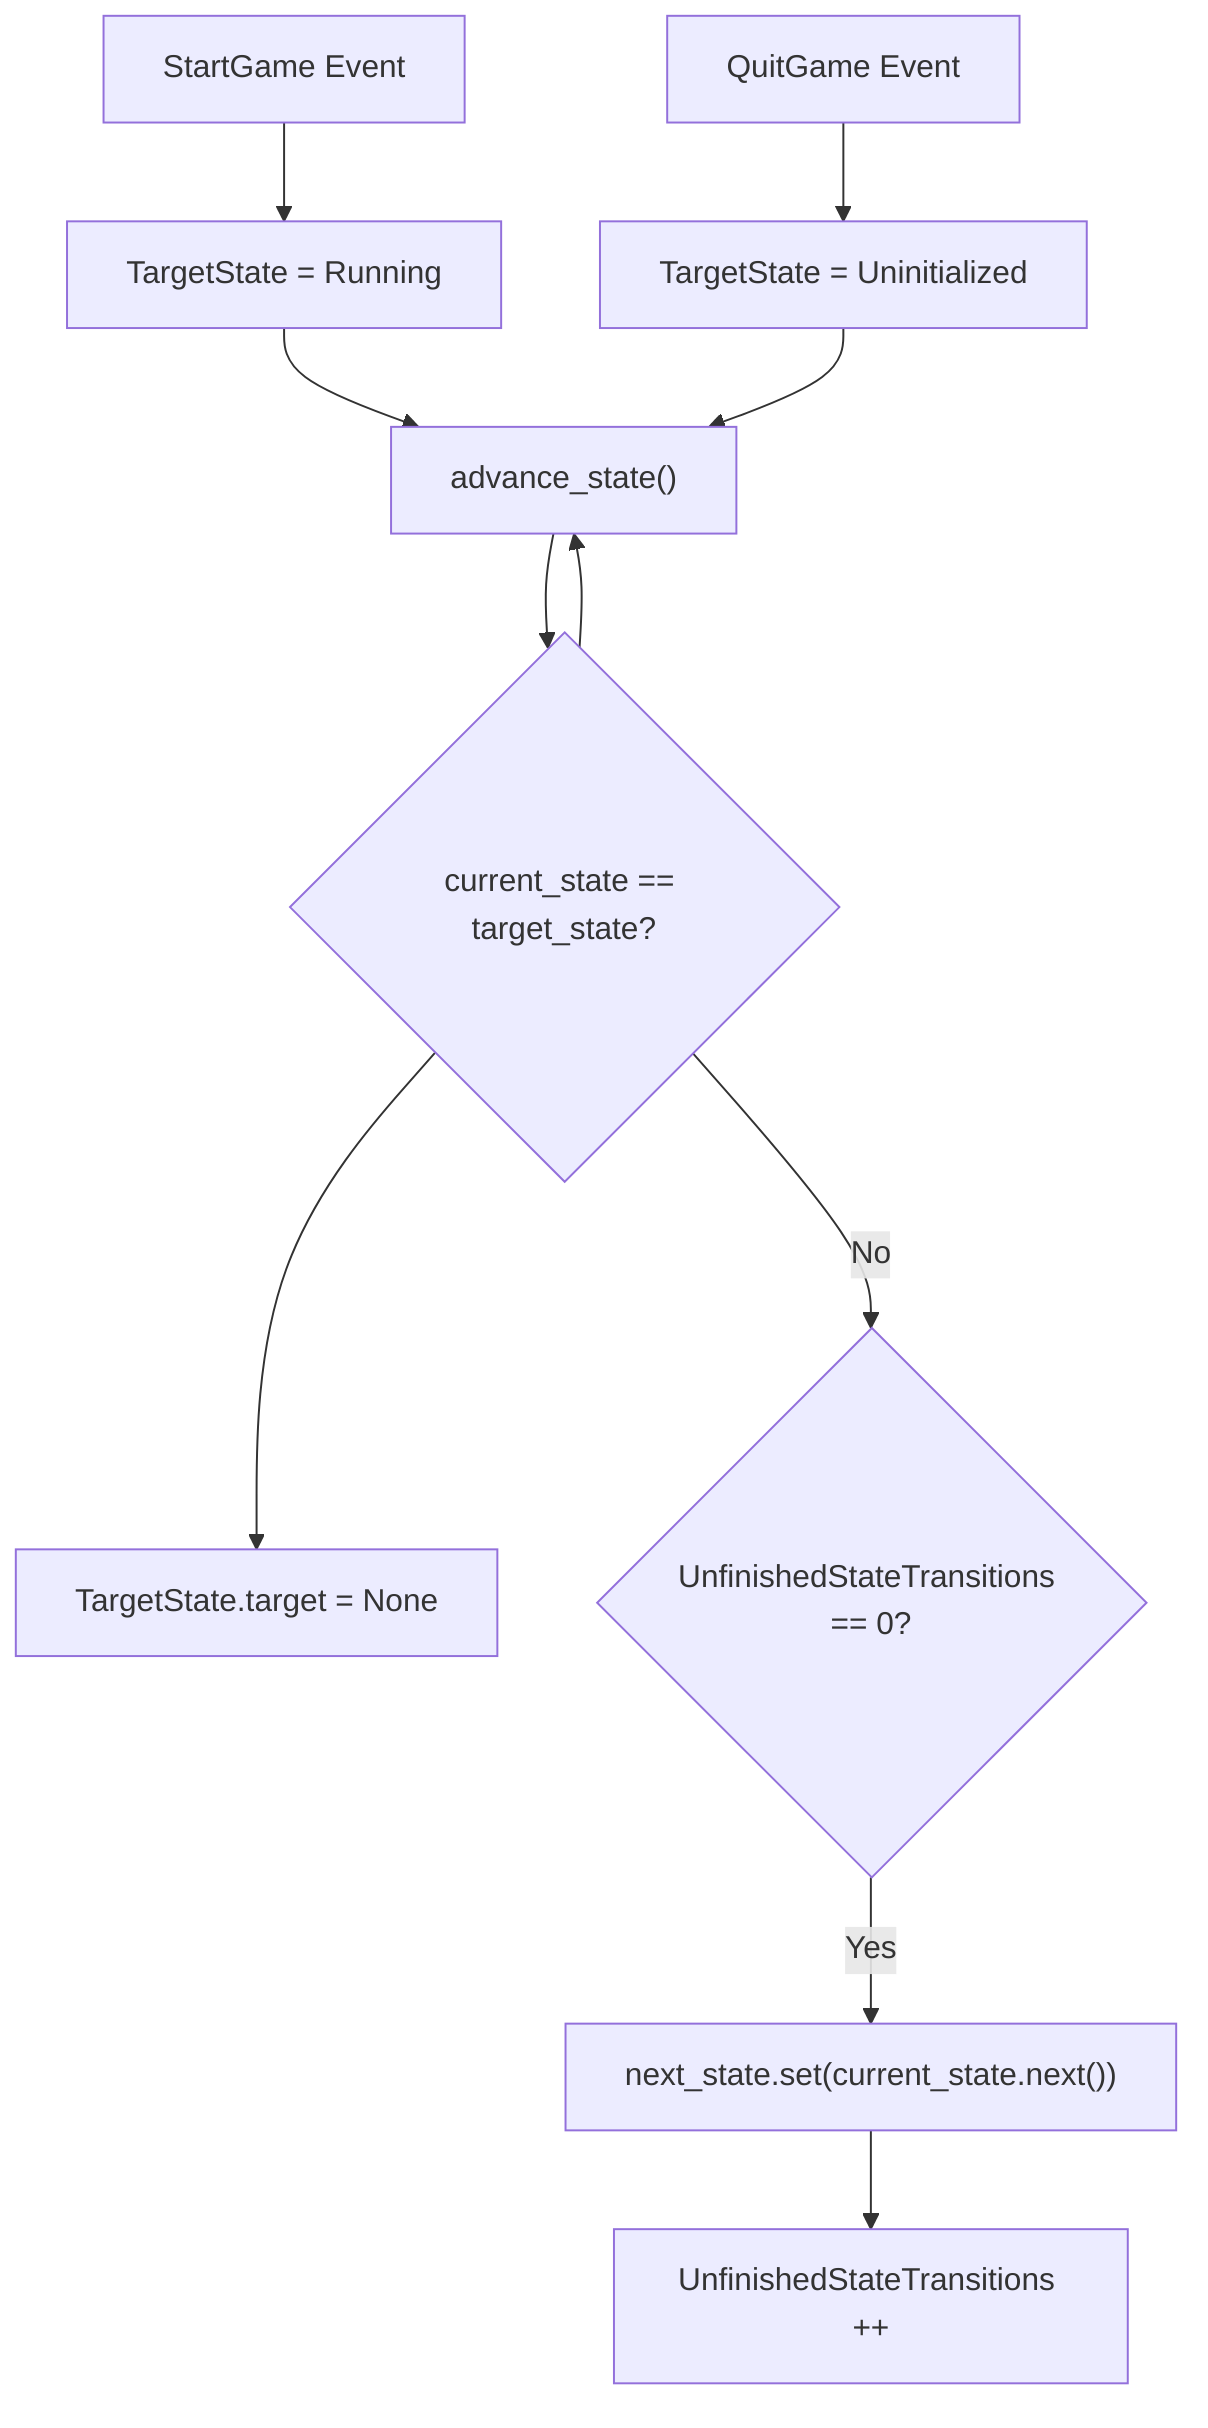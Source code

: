 flowchart TD
    StartGame["StartGame Event"]
    QuitGame["QuitGame Event"]
    SetRunning["TargetState = Running"]
    SetUninitialized["TargetState = Uninitialized"]
    Advance["advance_state()"]
    CurrentEqTarget{"current_state == target_state?"}
    ClearTarget["TargetState.target = None"]
    TransitionsEmpty{"UnfinishedStateTransitions == 0?"}
    StepNext["next_state.set(current_state.next())"]
    IncreaseUnfinished["UnfinishedStateTransitions ++"]

    StartGame --> SetRunning --> Advance
    QuitGame --> SetUninitialized --> Advance
    CurrentEqTarget --> Advance

    Advance --> CurrentEqTarget --> ClearTarget
    CurrentEqTarget -- No --> TransitionsEmpty
    TransitionsEmpty -- Yes --> StepNext --> IncreaseUnfinished